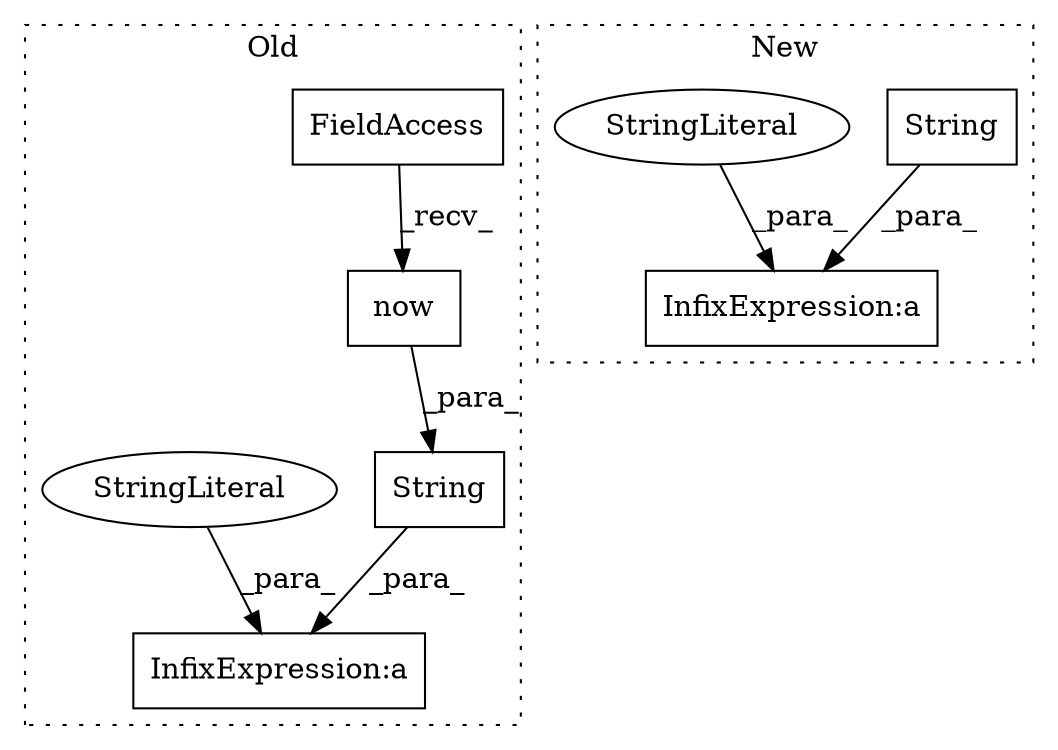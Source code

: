 digraph G {
subgraph cluster0 {
1 [label="now" a="32" s="1416,1441" l="4,1" shape="box"];
3 [label="FieldAccess" a="22" s="1398" l="17" shape="box"];
4 [label="String" a="32" s="1391,1477" l="7,1" shape="box"];
6 [label="InfixExpression:a" a="27" s="1388" l="3" shape="box"];
8 [label="StringLiteral" a="45" s="1373" l="15" shape="ellipse"];
label = "Old";
style="dotted";
}
subgraph cluster1 {
2 [label="String" a="32" s="1005,1030" l="7,1" shape="box"];
5 [label="InfixExpression:a" a="27" s="1002" l="3" shape="box"];
7 [label="StringLiteral" a="45" s="994" l="8" shape="ellipse"];
label = "New";
style="dotted";
}
1 -> 4 [label="_para_"];
2 -> 5 [label="_para_"];
3 -> 1 [label="_recv_"];
4 -> 6 [label="_para_"];
7 -> 5 [label="_para_"];
8 -> 6 [label="_para_"];
}